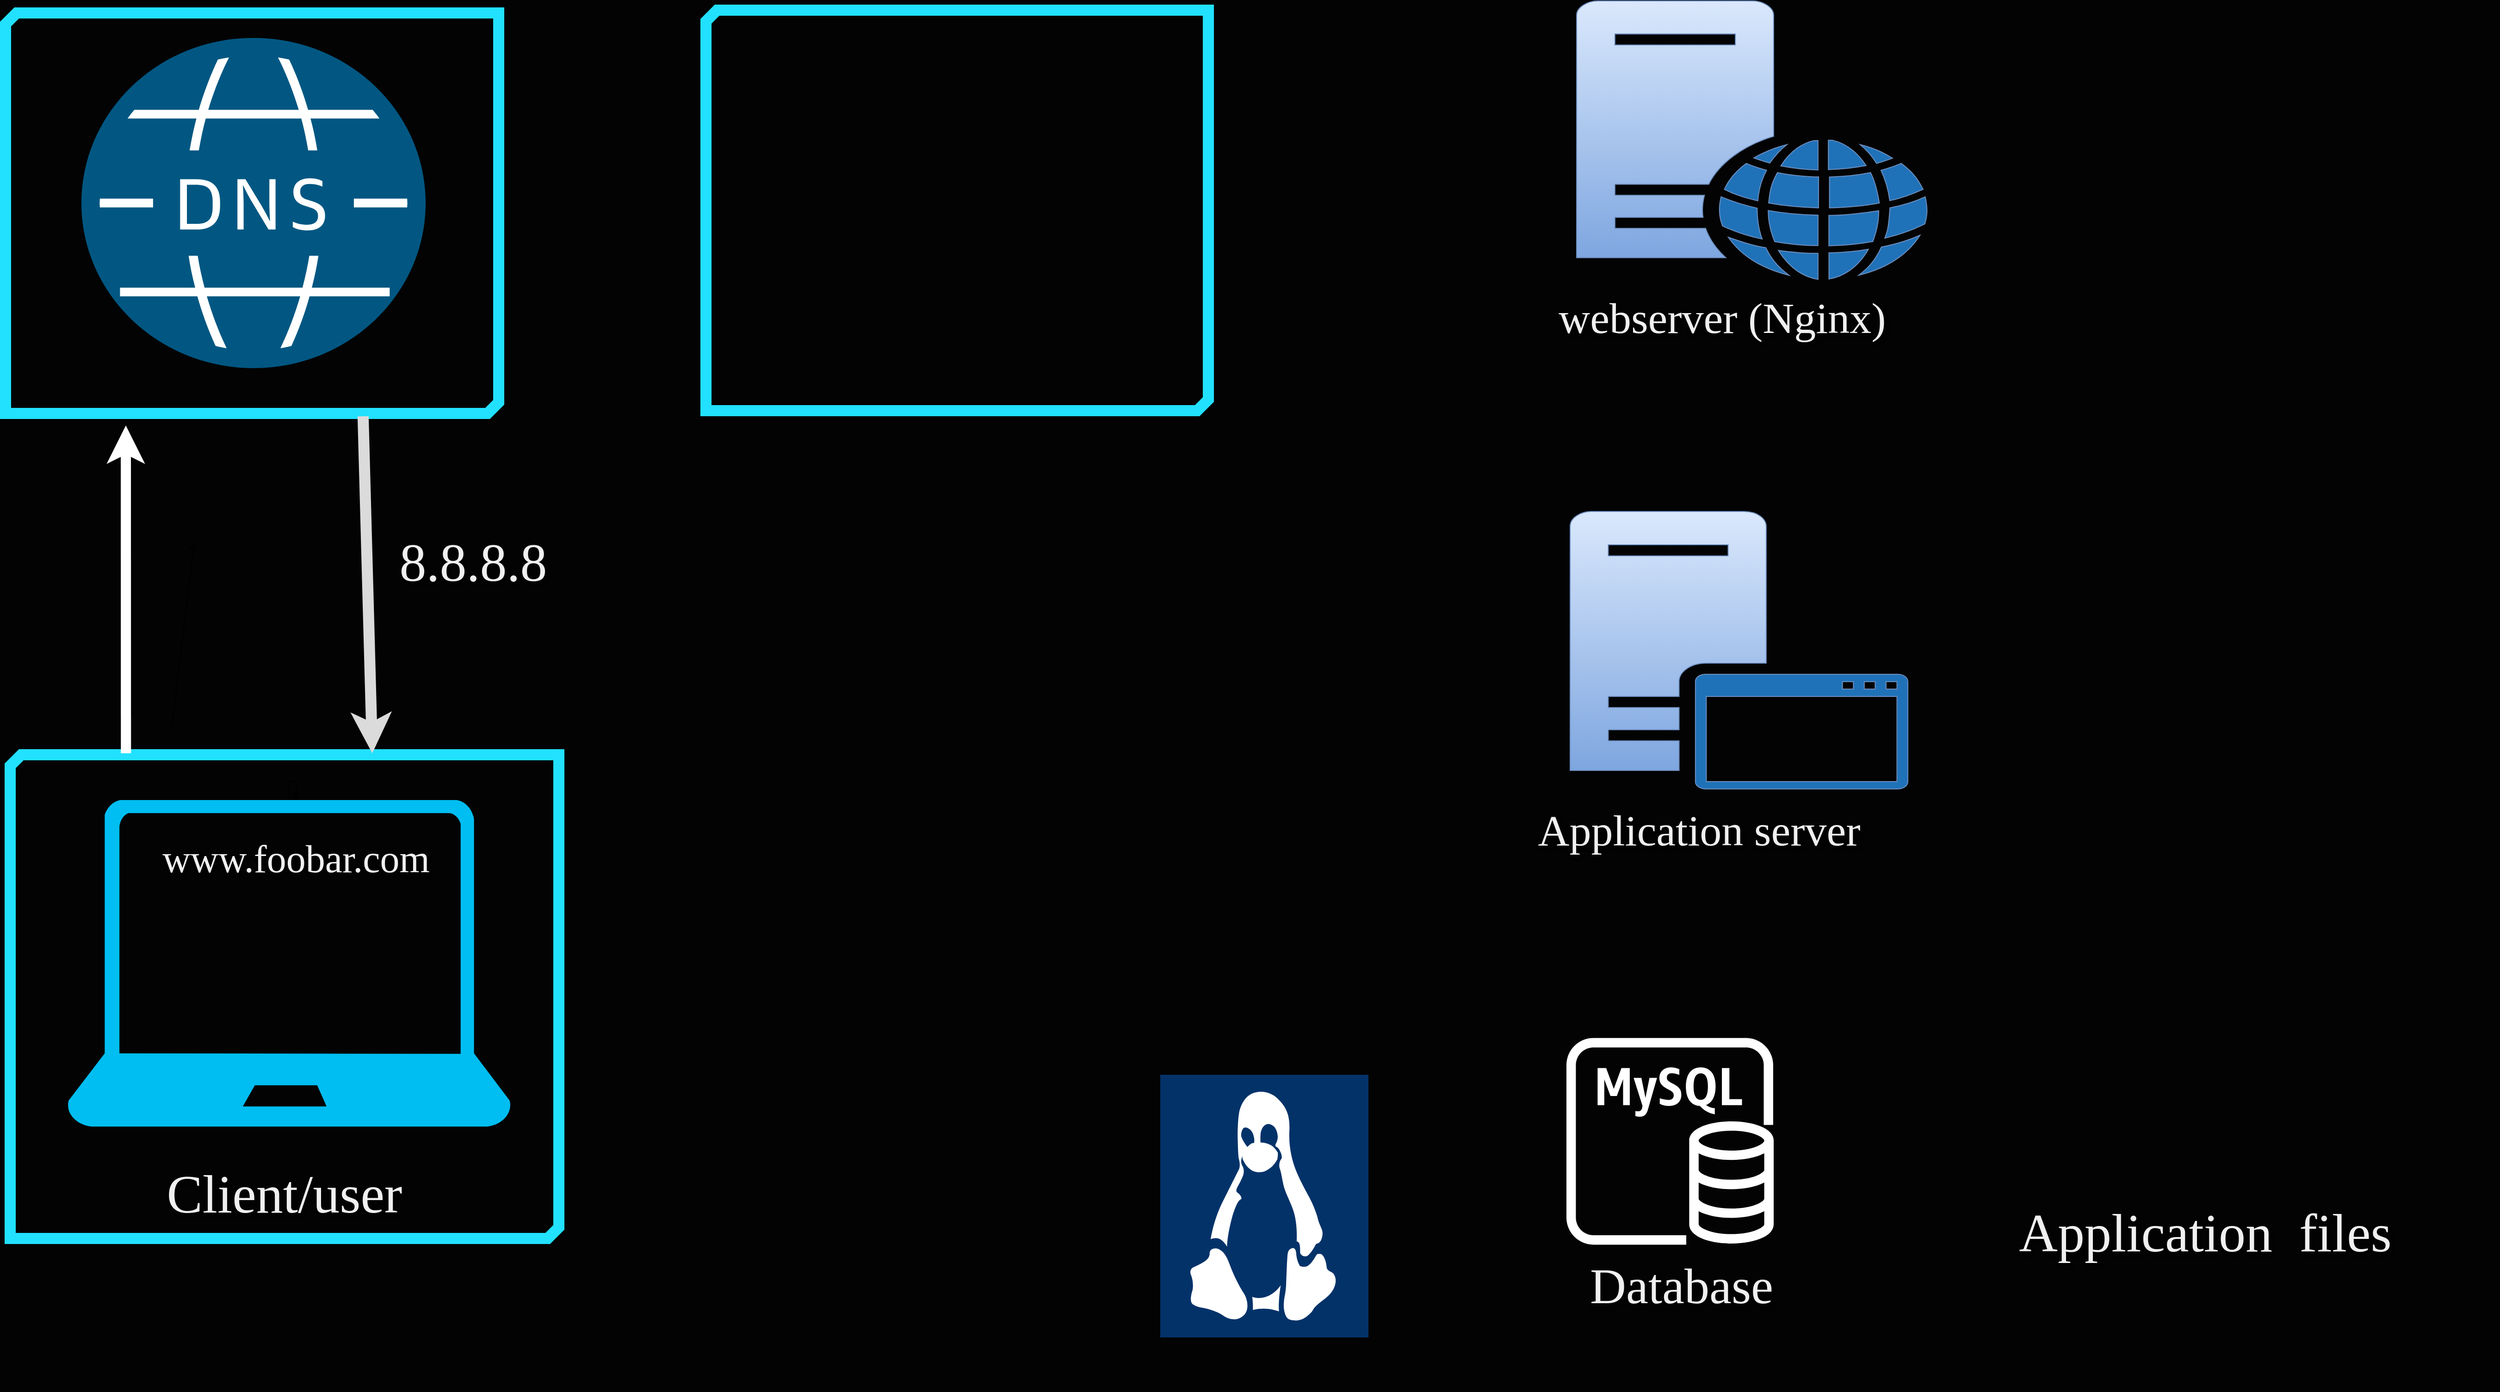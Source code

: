 <mxfile version="24.4.13" type="github">
  <diagram name="Page-1" id="Jh7kfL7YhIAKN7tZoJZo">
    <mxGraphModel dx="3475" dy="2260" grid="0" gridSize="10" guides="1" tooltips="1" connect="1" arrows="1" fold="1" page="1" pageScale="1" pageWidth="3000" pageHeight="1600" background="#030303" math="0" shadow="0">
      <root>
        <mxCell id="0" />
        <mxCell id="1" parent="0" />
        <mxCell id="ekbk7nr5uobHXBr4TiGC-4" value="" style="sketch=0;pointerEvents=1;shadow=0;dashed=0;html=1;labelPosition=center;verticalLabelPosition=bottom;verticalAlign=top;outlineConnect=0;align=center;shape=mxgraph.office.servers.web_server_blue;fillColor=#dae8fc;strokeColor=#6c8ebf;gradientColor=#7ea6e0;" vertex="1" parent="1">
          <mxGeometry x="1853" y="91" width="380" height="301" as="geometry" />
        </mxCell>
        <mxCell id="ekbk7nr5uobHXBr4TiGC-5" value="" style="sketch=0;pointerEvents=1;shadow=0;dashed=0;html=1;labelPosition=center;verticalLabelPosition=bottom;verticalAlign=top;outlineConnect=0;align=center;shape=mxgraph.office.servers.application_server_blue;fillColor=#dae8fc;strokeColor=#6c8ebf;gradientColor=#7ea6e0;" vertex="1" parent="1">
          <mxGeometry x="1846" y="643" width="365" height="300" as="geometry" />
        </mxCell>
        <mxCell id="ekbk7nr5uobHXBr4TiGC-6" value="" style="shape=image;html=1;verticalAlign=top;verticalLabelPosition=bottom;labelBackgroundColor=#ffffff;imageAspect=0;aspect=fixed;image=https://cdn1.iconfinder.com/data/icons/100-basic-for-user-interface/32/73-files-128.png" vertex="1" parent="1">
          <mxGeometry x="2558" y="614" width="292" height="292" as="geometry" />
        </mxCell>
        <mxCell id="ekbk7nr5uobHXBr4TiGC-8" value="" style="sketch=0;outlineConnect=0;dashed=0;verticalLabelPosition=bottom;verticalAlign=top;align=center;html=1;fontSize=12;fontStyle=0;aspect=fixed;pointerEvents=1;shape=mxgraph.aws4.rds_mysql_instance;" vertex="1" parent="1">
          <mxGeometry x="1842" y="1212" width="224" height="224" as="geometry" />
        </mxCell>
        <mxCell id="ekbk7nr5uobHXBr4TiGC-9" value="" style="sketch=0;pointerEvents=1;shadow=0;dashed=0;html=1;strokeColor=none;fillColor=#015782;labelPosition=center;verticalLabelPosition=bottom;verticalAlign=top;align=center;outlineConnect=0;shape=mxgraph.veeam2.dns;" vertex="1" parent="1">
          <mxGeometry x="237" y="131" width="372" height="357" as="geometry" />
        </mxCell>
        <mxCell id="ekbk7nr5uobHXBr4TiGC-10" value="" style="verticalLabelPosition=bottom;html=1;verticalAlign=top;align=center;strokeColor=none;fillColor=#00BEF2;shape=mxgraph.azure.laptop;pointerEvents=1;" vertex="1" parent="1">
          <mxGeometry x="221.5" y="955" width="480" height="353" as="geometry" />
        </mxCell>
        <mxCell id="ekbk7nr5uobHXBr4TiGC-11" value="" style="shadow=0;dashed=0;html=1;strokeColor=none;fillColor=#033269;labelPosition=center;verticalLabelPosition=bottom;verticalAlign=top;align=center;outlineConnect=0;shape=mxgraph.veeam.linux;" vertex="1" parent="1">
          <mxGeometry x="1403" y="1252" width="225" height="284" as="geometry" />
        </mxCell>
        <mxCell id="ekbk7nr5uobHXBr4TiGC-17" value="&lt;h2 style=&quot;&quot;&gt;&lt;span style=&quot;font-weight: 400; text-align: left;&quot;&gt;&lt;font style=&quot;font-size: 47px;&quot;&gt;webserver (Nginx)&lt;/font&gt;&lt;/span&gt;&lt;/h2&gt;" style="text;strokeColor=none;align=center;fillColor=none;html=1;verticalAlign=middle;rounded=0;fontFamily=Comic Sans MS;fontSize=58;fontColor=#F0F0F0;labelBorderColor=none;fontStyle=1;textShadow=1;whiteSpace=wrap;labelBackgroundColor=none;" vertex="1" parent="1">
          <mxGeometry x="1722" y="357" width="577" height="127" as="geometry" />
        </mxCell>
        <mxCell id="ekbk7nr5uobHXBr4TiGC-18" value="&lt;h2 style=&quot;text-align: left;&quot;&gt;&lt;span style=&quot;font-weight: 400;&quot;&gt;&lt;font style=&quot;font-size: 54px;&quot;&gt;Database&lt;/font&gt;&lt;/span&gt;&lt;/h2&gt;" style="text;strokeColor=none;align=center;fillColor=none;html=1;verticalAlign=middle;rounded=0;fontFamily=Comic Sans MS;fontSize=58;fontColor=#F0F0F0;labelBorderColor=none;fontStyle=1;textShadow=1;whiteSpace=wrap;labelBackgroundColor=none;" vertex="1" parent="1">
          <mxGeometry x="1683" y="1416" width="567" height="107" as="geometry" />
        </mxCell>
        <mxCell id="ekbk7nr5uobHXBr4TiGC-20" value="&lt;h2 style=&quot;text-align: left; font-size: 58px;&quot;&gt;&lt;span style=&quot;font-weight: 400;&quot;&gt;Client/user&lt;/span&gt;&lt;/h2&gt;" style="text;strokeColor=none;align=center;fillColor=none;html=1;verticalAlign=middle;rounded=0;fontFamily=Comic Sans MS;fontSize=58;fontColor=#F0F0F0;labelBorderColor=none;fontStyle=1;textShadow=1;whiteSpace=wrap;labelBackgroundColor=none;" vertex="1" parent="1">
          <mxGeometry x="168" y="1297" width="577" height="167" as="geometry" />
        </mxCell>
        <mxCell id="ekbk7nr5uobHXBr4TiGC-23" value="&lt;h2 style=&quot;text-align: left;&quot;&gt;&lt;span style=&quot;font-weight: 400;&quot;&gt;&lt;font style=&quot;font-size: 47px;&quot;&gt;Application server&lt;/font&gt;&lt;/span&gt;&lt;/h2&gt;" style="text;strokeColor=none;align=center;fillColor=none;html=1;verticalAlign=middle;rounded=0;fontFamily=Comic Sans MS;fontSize=58;fontColor=#F0F0F0;labelBorderColor=none;fontStyle=1;textShadow=1;whiteSpace=wrap;labelBackgroundColor=none;" vertex="1" parent="1">
          <mxGeometry x="1697" y="913" width="577" height="124" as="geometry" />
        </mxCell>
        <mxCell id="ekbk7nr5uobHXBr4TiGC-24" value="&lt;h2 style=&quot;text-align: left; font-size: 58px;&quot;&gt;&lt;span style=&quot;font-weight: 400;&quot;&gt;Application&amp;nbsp; files&lt;/span&gt;&lt;/h2&gt;" style="text;strokeColor=none;align=center;fillColor=none;html=1;verticalAlign=middle;rounded=0;fontFamily=Comic Sans MS;fontSize=58;fontColor=#F0F0F0;labelBorderColor=none;fontStyle=1;textShadow=1;whiteSpace=wrap;labelBackgroundColor=none;" vertex="1" parent="1">
          <mxGeometry x="2244" y="1339" width="577" height="167" as="geometry" />
        </mxCell>
        <mxCell id="ekbk7nr5uobHXBr4TiGC-33" value="" style="verticalLabelPosition=bottom;verticalAlign=top;html=1;shape=mxgraph.basic.diag_snip_rect;dx=6;whiteSpace=wrap;dashed=0;sketch=0;strokeColor=#21E1FF;align=center;fontFamily=Helvetica;fontSize=12;fontColor=default;fillColor=none;strokeWidth=12;" vertex="1" parent="1">
          <mxGeometry x="155" y="104" width="533" height="433" as="geometry" />
        </mxCell>
        <mxCell id="ekbk7nr5uobHXBr4TiGC-36" value="" style="verticalLabelPosition=bottom;verticalAlign=top;html=1;shape=mxgraph.basic.diag_snip_rect;dx=6;whiteSpace=wrap;dashed=0;sketch=0;strokeColor=#21E1FF;align=center;fontFamily=Helvetica;fontSize=12;fontColor=default;fillColor=none;strokeWidth=12;" vertex="1" parent="1">
          <mxGeometry x="160" y="906" width="593" height="523" as="geometry" />
        </mxCell>
        <mxCell id="ekbk7nr5uobHXBr4TiGC-37" value="" style="verticalLabelPosition=bottom;verticalAlign=top;html=1;shape=mxgraph.basic.diag_snip_rect;dx=6;whiteSpace=wrap;dashed=0;sketch=0;strokeColor=#21E1FF;align=center;fontFamily=Helvetica;fontSize=12;fontColor=default;fillColor=none;strokeWidth=12;" vertex="1" parent="1">
          <mxGeometry x="912" y="101" width="543" height="433" as="geometry" />
        </mxCell>
        <mxCell id="ekbk7nr5uobHXBr4TiGC-38" value="" style="edgeStyle=orthogonalEdgeStyle;rounded=0;orthogonalLoop=1;jettySize=auto;html=1;fontFamily=Helvetica;fontSize=12;fontColor=default;" edge="1" parent="1" source="ekbk7nr5uobHXBr4TiGC-10" target="ekbk7nr5uobHXBr4TiGC-25">
          <mxGeometry relative="1" as="geometry">
            <mxPoint x="702" y="1132" as="sourcePoint" />
            <mxPoint x="2092" y="473.0" as="targetPoint" />
          </mxGeometry>
        </mxCell>
        <mxCell id="ekbk7nr5uobHXBr4TiGC-25" value="&lt;h2 style=&quot;text-align: left;&quot;&gt;&lt;span style=&quot;font-weight: 400;&quot;&gt;&lt;font style=&quot;font-size: 42px;&quot;&gt;www.foobar.com&lt;/font&gt;&lt;/span&gt;&lt;/h2&gt;" style="text;strokeColor=none;align=center;fillColor=none;html=1;verticalAlign=middle;rounded=0;fontFamily=Comic Sans MS;fontSize=58;fontColor=#F0F0F0;labelBorderColor=none;fontStyle=1;textShadow=1;whiteSpace=wrap;labelBackgroundColor=none;" vertex="1" parent="1">
          <mxGeometry x="264" y="955" width="410" height="97" as="geometry" />
        </mxCell>
        <mxCell id="ekbk7nr5uobHXBr4TiGC-39" value="" style="endArrow=classic;html=1;rounded=0;fontFamily=Helvetica;fontSize=12;fontColor=default;exitX=0.295;exitY=-0.06;exitDx=0;exitDy=0;exitPerimeter=0;" edge="1" parent="1" source="ekbk7nr5uobHXBr4TiGC-36">
          <mxGeometry width="50" height="50" relative="1" as="geometry">
            <mxPoint x="1221" y="791" as="sourcePoint" />
            <mxPoint x="359" y="676" as="targetPoint" />
          </mxGeometry>
        </mxCell>
        <mxCell id="ekbk7nr5uobHXBr4TiGC-41" value="" style="endArrow=classic;html=1;rounded=0;fontFamily=Helvetica;fontSize=12;fontColor=default;strokeColor=#FFFFFF;strokeWidth=11;exitX=0.211;exitY=-0.003;exitDx=0;exitDy=0;exitPerimeter=0;" edge="1" parent="1" source="ekbk7nr5uobHXBr4TiGC-36">
          <mxGeometry width="50" height="50" relative="1" as="geometry">
            <mxPoint x="285" y="897" as="sourcePoint" />
            <mxPoint x="285" y="550" as="targetPoint" />
          </mxGeometry>
        </mxCell>
        <mxCell id="ekbk7nr5uobHXBr4TiGC-42" value="" style="endArrow=classic;html=1;rounded=0;fontFamily=Helvetica;fontSize=12;fontColor=default;strokeColor=#DBDBDB;strokeWidth=12;entryX=0.66;entryY=-0.003;entryDx=0;entryDy=0;entryPerimeter=0;exitX=0.725;exitY=1.007;exitDx=0;exitDy=0;exitPerimeter=0;" edge="1" parent="1" source="ekbk7nr5uobHXBr4TiGC-33" target="ekbk7nr5uobHXBr4TiGC-36">
          <mxGeometry relative="1" as="geometry">
            <mxPoint x="679" y="798" as="sourcePoint" />
            <mxPoint x="779" y="798" as="targetPoint" />
            <Array as="points" />
          </mxGeometry>
        </mxCell>
        <mxCell id="ekbk7nr5uobHXBr4TiGC-43" value="" style="shape=message;html=1;outlineConnect=0;dashed=0;sketch=0;strokeColor=none;align=center;verticalAlign=top;fontFamily=Helvetica;fontSize=12;fontColor=default;fillColor=none;" vertex="1" parent="ekbk7nr5uobHXBr4TiGC-42">
          <mxGeometry width="20" height="14" relative="1" as="geometry">
            <mxPoint x="-10" y="-7" as="offset" />
          </mxGeometry>
        </mxCell>
        <mxCell id="ekbk7nr5uobHXBr4TiGC-49" value="&lt;h2 style=&quot;text-align: left; font-size: 58px;&quot;&gt;&lt;span style=&quot;font-weight: 400;&quot;&gt;8.8.8.8&lt;/span&gt;&lt;/h2&gt;" style="text;strokeColor=none;align=center;fillColor=none;html=1;verticalAlign=middle;rounded=0;fontFamily=Comic Sans MS;fontSize=58;fontColor=#F0F0F0;labelBorderColor=none;fontStyle=1;textShadow=1;whiteSpace=wrap;labelBackgroundColor=none;" vertex="1" parent="1">
          <mxGeometry x="507" y="614" width="307" height="167" as="geometry" />
        </mxCell>
        <mxCell id="ekbk7nr5uobHXBr4TiGC-50" style="edgeStyle=orthogonalEdgeStyle;rounded=0;orthogonalLoop=1;jettySize=auto;html=1;exitX=0.5;exitY=1;exitDx=0;exitDy=0;fontFamily=Helvetica;fontSize=12;fontColor=default;" edge="1" parent="1" source="ekbk7nr5uobHXBr4TiGC-17" target="ekbk7nr5uobHXBr4TiGC-17">
          <mxGeometry relative="1" as="geometry" />
        </mxCell>
      </root>
    </mxGraphModel>
  </diagram>
</mxfile>

